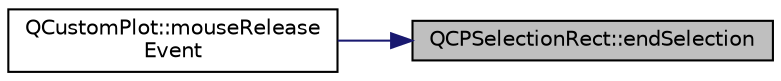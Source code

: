 digraph "QCPSelectionRect::endSelection"
{
 // LATEX_PDF_SIZE
  edge [fontname="Helvetica",fontsize="10",labelfontname="Helvetica",labelfontsize="10"];
  node [fontname="Helvetica",fontsize="10",shape=record];
  rankdir="RL";
  Node1 [label="QCPSelectionRect::endSelection",height=0.2,width=0.4,color="black", fillcolor="grey75", style="filled", fontcolor="black",tooltip=" "];
  Node1 -> Node2 [dir="back",color="midnightblue",fontsize="10",style="solid",fontname="Helvetica"];
  Node2 [label="QCustomPlot::mouseRelease\lEvent",height=0.2,width=0.4,color="black", fillcolor="white", style="filled",URL="$classQCustomPlot.html#adc24846f52199e5a9bc35c387a6ce68d",tooltip=" "];
}
